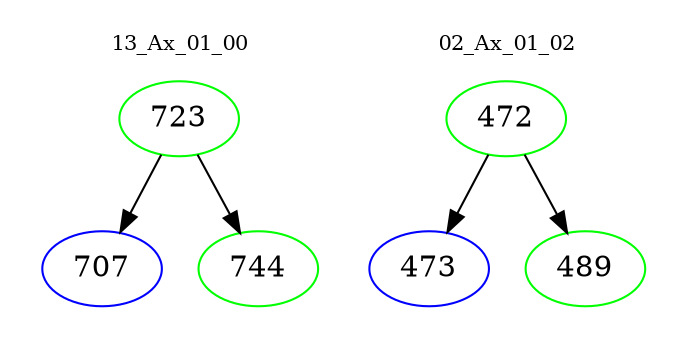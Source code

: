 digraph{
subgraph cluster_0 {
color = white
label = "13_Ax_01_00";
fontsize=10;
T0_723 [label="723", color="green"]
T0_723 -> T0_707 [color="black"]
T0_707 [label="707", color="blue"]
T0_723 -> T0_744 [color="black"]
T0_744 [label="744", color="green"]
}
subgraph cluster_1 {
color = white
label = "02_Ax_01_02";
fontsize=10;
T1_472 [label="472", color="green"]
T1_472 -> T1_473 [color="black"]
T1_473 [label="473", color="blue"]
T1_472 -> T1_489 [color="black"]
T1_489 [label="489", color="green"]
}
}
